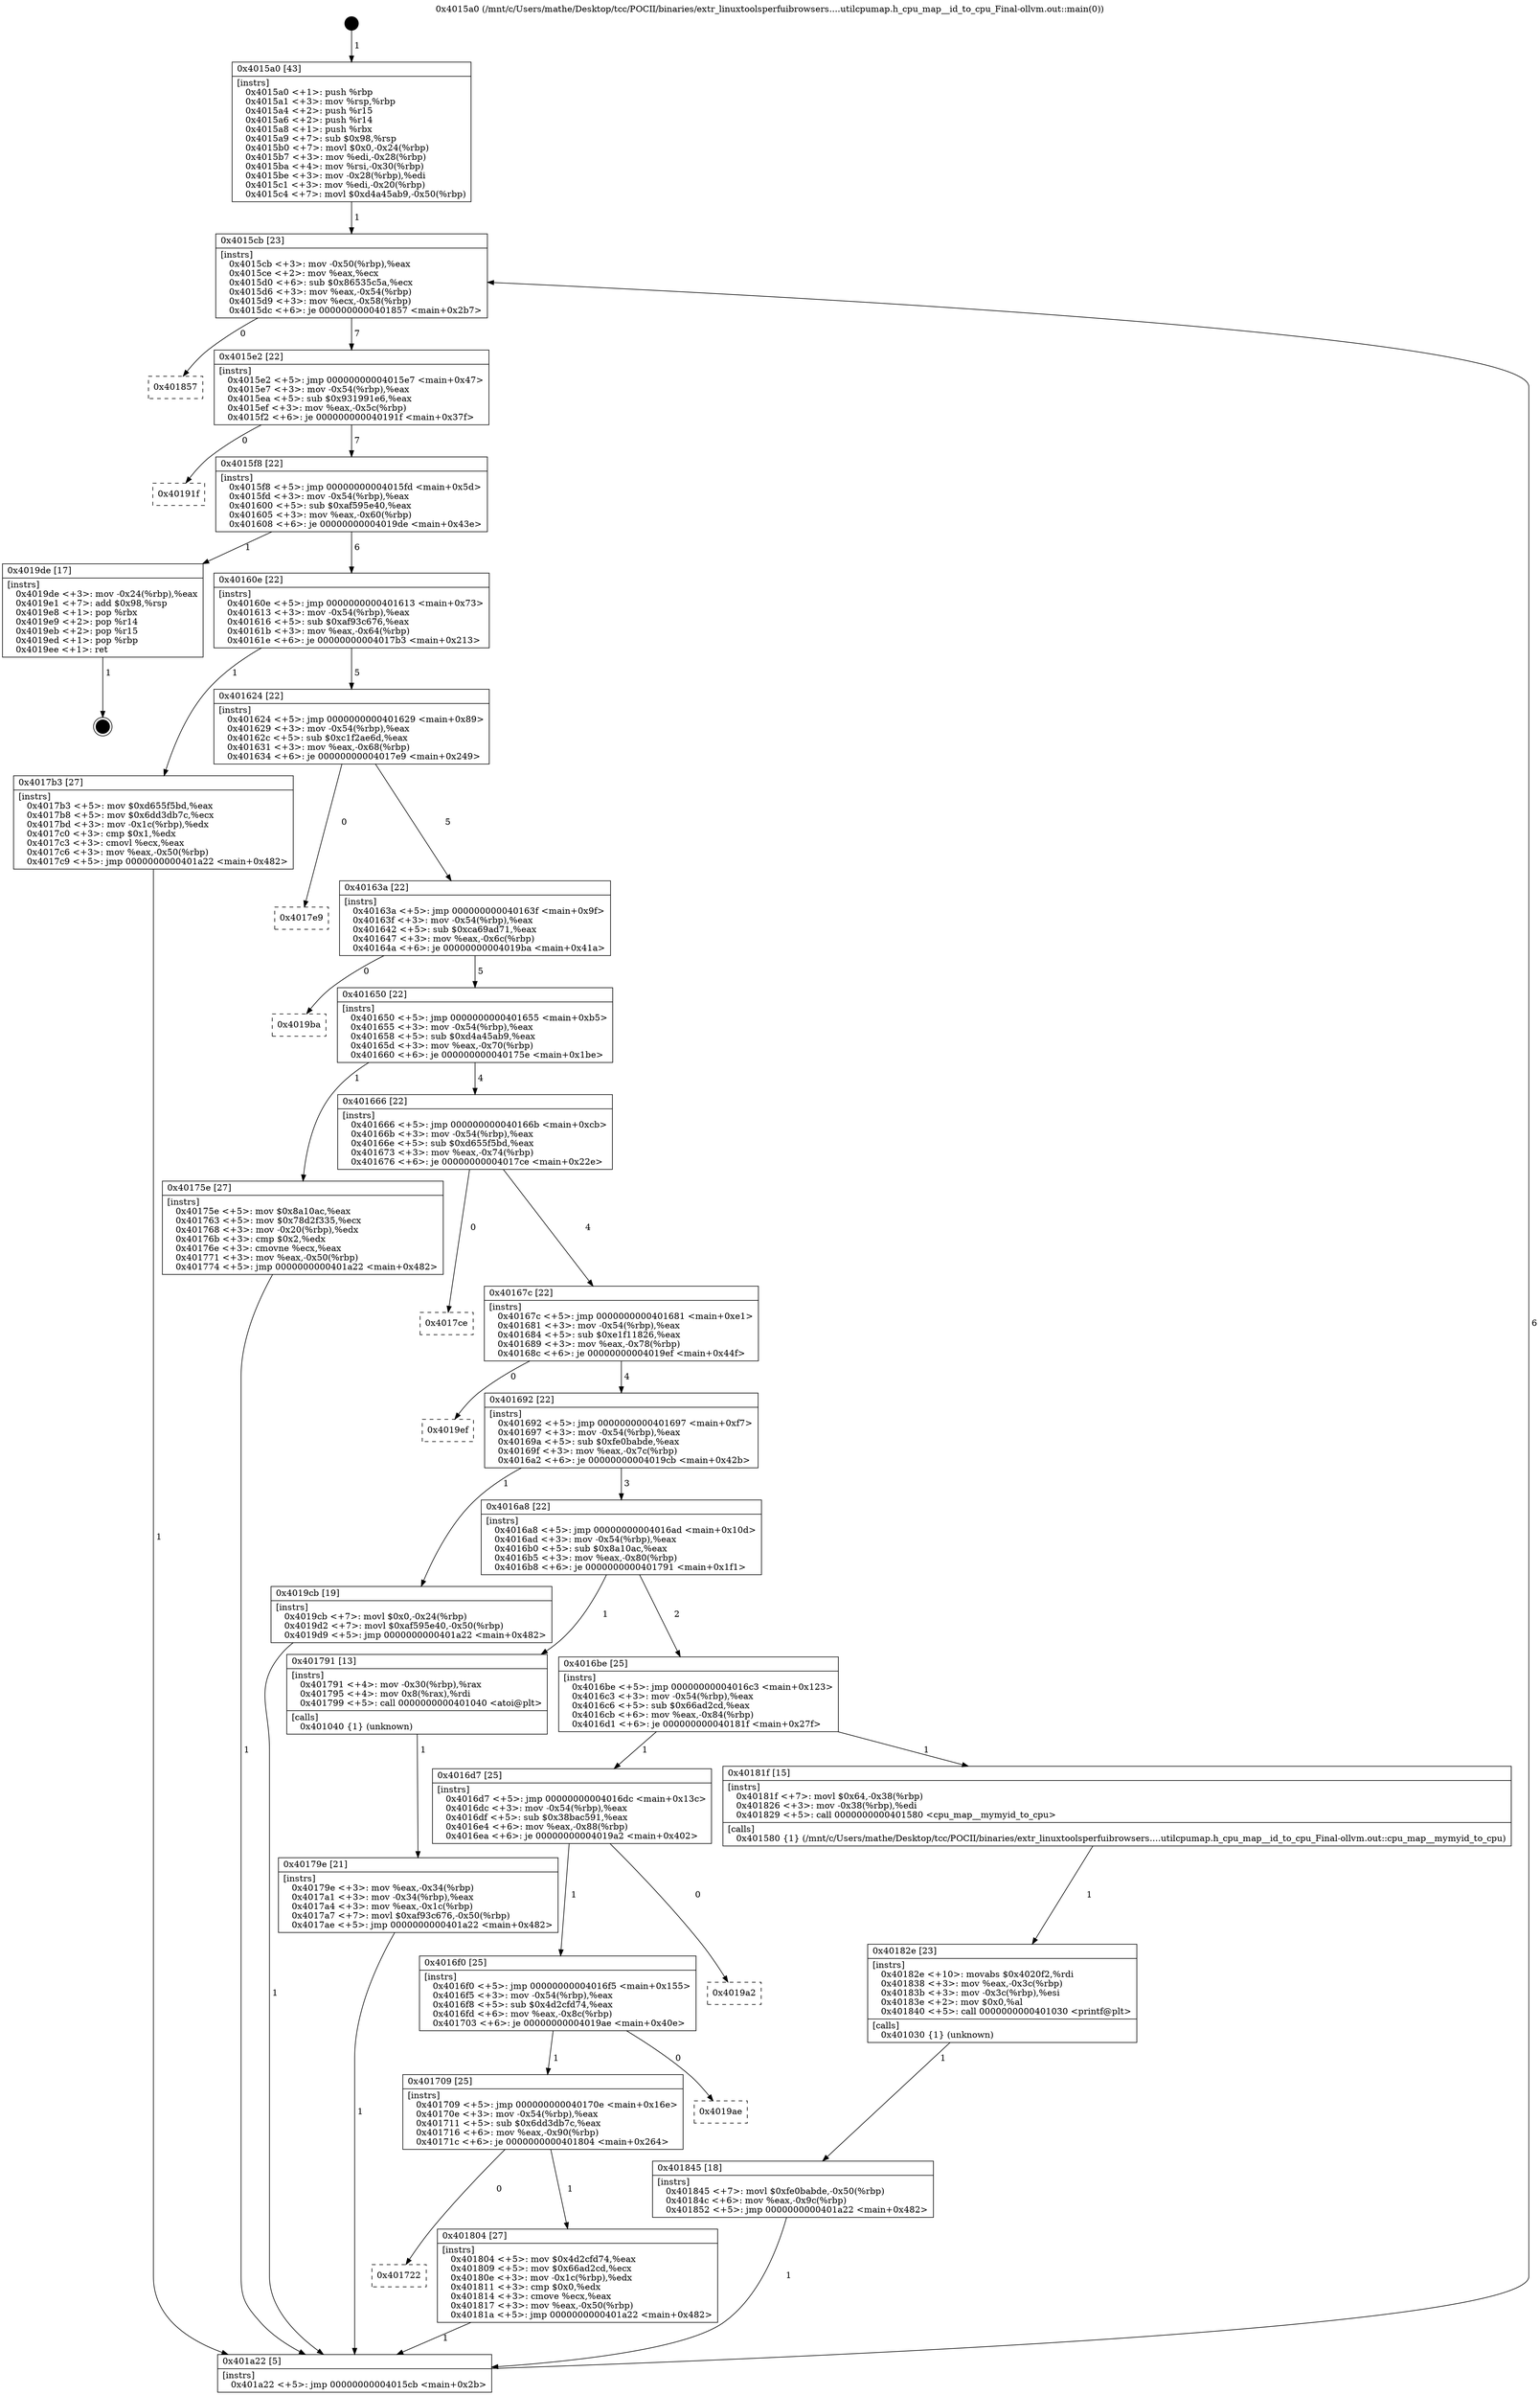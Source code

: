 digraph "0x4015a0" {
  label = "0x4015a0 (/mnt/c/Users/mathe/Desktop/tcc/POCII/binaries/extr_linuxtoolsperfuibrowsers....utilcpumap.h_cpu_map__id_to_cpu_Final-ollvm.out::main(0))"
  labelloc = "t"
  node[shape=record]

  Entry [label="",width=0.3,height=0.3,shape=circle,fillcolor=black,style=filled]
  "0x4015cb" [label="{
     0x4015cb [23]\l
     | [instrs]\l
     &nbsp;&nbsp;0x4015cb \<+3\>: mov -0x50(%rbp),%eax\l
     &nbsp;&nbsp;0x4015ce \<+2\>: mov %eax,%ecx\l
     &nbsp;&nbsp;0x4015d0 \<+6\>: sub $0x86535c5a,%ecx\l
     &nbsp;&nbsp;0x4015d6 \<+3\>: mov %eax,-0x54(%rbp)\l
     &nbsp;&nbsp;0x4015d9 \<+3\>: mov %ecx,-0x58(%rbp)\l
     &nbsp;&nbsp;0x4015dc \<+6\>: je 0000000000401857 \<main+0x2b7\>\l
  }"]
  "0x401857" [label="{
     0x401857\l
  }", style=dashed]
  "0x4015e2" [label="{
     0x4015e2 [22]\l
     | [instrs]\l
     &nbsp;&nbsp;0x4015e2 \<+5\>: jmp 00000000004015e7 \<main+0x47\>\l
     &nbsp;&nbsp;0x4015e7 \<+3\>: mov -0x54(%rbp),%eax\l
     &nbsp;&nbsp;0x4015ea \<+5\>: sub $0x931991e6,%eax\l
     &nbsp;&nbsp;0x4015ef \<+3\>: mov %eax,-0x5c(%rbp)\l
     &nbsp;&nbsp;0x4015f2 \<+6\>: je 000000000040191f \<main+0x37f\>\l
  }"]
  Exit [label="",width=0.3,height=0.3,shape=circle,fillcolor=black,style=filled,peripheries=2]
  "0x40191f" [label="{
     0x40191f\l
  }", style=dashed]
  "0x4015f8" [label="{
     0x4015f8 [22]\l
     | [instrs]\l
     &nbsp;&nbsp;0x4015f8 \<+5\>: jmp 00000000004015fd \<main+0x5d\>\l
     &nbsp;&nbsp;0x4015fd \<+3\>: mov -0x54(%rbp),%eax\l
     &nbsp;&nbsp;0x401600 \<+5\>: sub $0xaf595e40,%eax\l
     &nbsp;&nbsp;0x401605 \<+3\>: mov %eax,-0x60(%rbp)\l
     &nbsp;&nbsp;0x401608 \<+6\>: je 00000000004019de \<main+0x43e\>\l
  }"]
  "0x401845" [label="{
     0x401845 [18]\l
     | [instrs]\l
     &nbsp;&nbsp;0x401845 \<+7\>: movl $0xfe0babde,-0x50(%rbp)\l
     &nbsp;&nbsp;0x40184c \<+6\>: mov %eax,-0x9c(%rbp)\l
     &nbsp;&nbsp;0x401852 \<+5\>: jmp 0000000000401a22 \<main+0x482\>\l
  }"]
  "0x4019de" [label="{
     0x4019de [17]\l
     | [instrs]\l
     &nbsp;&nbsp;0x4019de \<+3\>: mov -0x24(%rbp),%eax\l
     &nbsp;&nbsp;0x4019e1 \<+7\>: add $0x98,%rsp\l
     &nbsp;&nbsp;0x4019e8 \<+1\>: pop %rbx\l
     &nbsp;&nbsp;0x4019e9 \<+2\>: pop %r14\l
     &nbsp;&nbsp;0x4019eb \<+2\>: pop %r15\l
     &nbsp;&nbsp;0x4019ed \<+1\>: pop %rbp\l
     &nbsp;&nbsp;0x4019ee \<+1\>: ret\l
  }"]
  "0x40160e" [label="{
     0x40160e [22]\l
     | [instrs]\l
     &nbsp;&nbsp;0x40160e \<+5\>: jmp 0000000000401613 \<main+0x73\>\l
     &nbsp;&nbsp;0x401613 \<+3\>: mov -0x54(%rbp),%eax\l
     &nbsp;&nbsp;0x401616 \<+5\>: sub $0xaf93c676,%eax\l
     &nbsp;&nbsp;0x40161b \<+3\>: mov %eax,-0x64(%rbp)\l
     &nbsp;&nbsp;0x40161e \<+6\>: je 00000000004017b3 \<main+0x213\>\l
  }"]
  "0x40182e" [label="{
     0x40182e [23]\l
     | [instrs]\l
     &nbsp;&nbsp;0x40182e \<+10\>: movabs $0x4020f2,%rdi\l
     &nbsp;&nbsp;0x401838 \<+3\>: mov %eax,-0x3c(%rbp)\l
     &nbsp;&nbsp;0x40183b \<+3\>: mov -0x3c(%rbp),%esi\l
     &nbsp;&nbsp;0x40183e \<+2\>: mov $0x0,%al\l
     &nbsp;&nbsp;0x401840 \<+5\>: call 0000000000401030 \<printf@plt\>\l
     | [calls]\l
     &nbsp;&nbsp;0x401030 \{1\} (unknown)\l
  }"]
  "0x4017b3" [label="{
     0x4017b3 [27]\l
     | [instrs]\l
     &nbsp;&nbsp;0x4017b3 \<+5\>: mov $0xd655f5bd,%eax\l
     &nbsp;&nbsp;0x4017b8 \<+5\>: mov $0x6dd3db7c,%ecx\l
     &nbsp;&nbsp;0x4017bd \<+3\>: mov -0x1c(%rbp),%edx\l
     &nbsp;&nbsp;0x4017c0 \<+3\>: cmp $0x1,%edx\l
     &nbsp;&nbsp;0x4017c3 \<+3\>: cmovl %ecx,%eax\l
     &nbsp;&nbsp;0x4017c6 \<+3\>: mov %eax,-0x50(%rbp)\l
     &nbsp;&nbsp;0x4017c9 \<+5\>: jmp 0000000000401a22 \<main+0x482\>\l
  }"]
  "0x401624" [label="{
     0x401624 [22]\l
     | [instrs]\l
     &nbsp;&nbsp;0x401624 \<+5\>: jmp 0000000000401629 \<main+0x89\>\l
     &nbsp;&nbsp;0x401629 \<+3\>: mov -0x54(%rbp),%eax\l
     &nbsp;&nbsp;0x40162c \<+5\>: sub $0xc1f2ae6d,%eax\l
     &nbsp;&nbsp;0x401631 \<+3\>: mov %eax,-0x68(%rbp)\l
     &nbsp;&nbsp;0x401634 \<+6\>: je 00000000004017e9 \<main+0x249\>\l
  }"]
  "0x401722" [label="{
     0x401722\l
  }", style=dashed]
  "0x4017e9" [label="{
     0x4017e9\l
  }", style=dashed]
  "0x40163a" [label="{
     0x40163a [22]\l
     | [instrs]\l
     &nbsp;&nbsp;0x40163a \<+5\>: jmp 000000000040163f \<main+0x9f\>\l
     &nbsp;&nbsp;0x40163f \<+3\>: mov -0x54(%rbp),%eax\l
     &nbsp;&nbsp;0x401642 \<+5\>: sub $0xca69ad71,%eax\l
     &nbsp;&nbsp;0x401647 \<+3\>: mov %eax,-0x6c(%rbp)\l
     &nbsp;&nbsp;0x40164a \<+6\>: je 00000000004019ba \<main+0x41a\>\l
  }"]
  "0x401804" [label="{
     0x401804 [27]\l
     | [instrs]\l
     &nbsp;&nbsp;0x401804 \<+5\>: mov $0x4d2cfd74,%eax\l
     &nbsp;&nbsp;0x401809 \<+5\>: mov $0x66ad2cd,%ecx\l
     &nbsp;&nbsp;0x40180e \<+3\>: mov -0x1c(%rbp),%edx\l
     &nbsp;&nbsp;0x401811 \<+3\>: cmp $0x0,%edx\l
     &nbsp;&nbsp;0x401814 \<+3\>: cmove %ecx,%eax\l
     &nbsp;&nbsp;0x401817 \<+3\>: mov %eax,-0x50(%rbp)\l
     &nbsp;&nbsp;0x40181a \<+5\>: jmp 0000000000401a22 \<main+0x482\>\l
  }"]
  "0x4019ba" [label="{
     0x4019ba\l
  }", style=dashed]
  "0x401650" [label="{
     0x401650 [22]\l
     | [instrs]\l
     &nbsp;&nbsp;0x401650 \<+5\>: jmp 0000000000401655 \<main+0xb5\>\l
     &nbsp;&nbsp;0x401655 \<+3\>: mov -0x54(%rbp),%eax\l
     &nbsp;&nbsp;0x401658 \<+5\>: sub $0xd4a45ab9,%eax\l
     &nbsp;&nbsp;0x40165d \<+3\>: mov %eax,-0x70(%rbp)\l
     &nbsp;&nbsp;0x401660 \<+6\>: je 000000000040175e \<main+0x1be\>\l
  }"]
  "0x401709" [label="{
     0x401709 [25]\l
     | [instrs]\l
     &nbsp;&nbsp;0x401709 \<+5\>: jmp 000000000040170e \<main+0x16e\>\l
     &nbsp;&nbsp;0x40170e \<+3\>: mov -0x54(%rbp),%eax\l
     &nbsp;&nbsp;0x401711 \<+5\>: sub $0x6dd3db7c,%eax\l
     &nbsp;&nbsp;0x401716 \<+6\>: mov %eax,-0x90(%rbp)\l
     &nbsp;&nbsp;0x40171c \<+6\>: je 0000000000401804 \<main+0x264\>\l
  }"]
  "0x40175e" [label="{
     0x40175e [27]\l
     | [instrs]\l
     &nbsp;&nbsp;0x40175e \<+5\>: mov $0x8a10ac,%eax\l
     &nbsp;&nbsp;0x401763 \<+5\>: mov $0x78d2f335,%ecx\l
     &nbsp;&nbsp;0x401768 \<+3\>: mov -0x20(%rbp),%edx\l
     &nbsp;&nbsp;0x40176b \<+3\>: cmp $0x2,%edx\l
     &nbsp;&nbsp;0x40176e \<+3\>: cmovne %ecx,%eax\l
     &nbsp;&nbsp;0x401771 \<+3\>: mov %eax,-0x50(%rbp)\l
     &nbsp;&nbsp;0x401774 \<+5\>: jmp 0000000000401a22 \<main+0x482\>\l
  }"]
  "0x401666" [label="{
     0x401666 [22]\l
     | [instrs]\l
     &nbsp;&nbsp;0x401666 \<+5\>: jmp 000000000040166b \<main+0xcb\>\l
     &nbsp;&nbsp;0x40166b \<+3\>: mov -0x54(%rbp),%eax\l
     &nbsp;&nbsp;0x40166e \<+5\>: sub $0xd655f5bd,%eax\l
     &nbsp;&nbsp;0x401673 \<+3\>: mov %eax,-0x74(%rbp)\l
     &nbsp;&nbsp;0x401676 \<+6\>: je 00000000004017ce \<main+0x22e\>\l
  }"]
  "0x401a22" [label="{
     0x401a22 [5]\l
     | [instrs]\l
     &nbsp;&nbsp;0x401a22 \<+5\>: jmp 00000000004015cb \<main+0x2b\>\l
  }"]
  "0x4015a0" [label="{
     0x4015a0 [43]\l
     | [instrs]\l
     &nbsp;&nbsp;0x4015a0 \<+1\>: push %rbp\l
     &nbsp;&nbsp;0x4015a1 \<+3\>: mov %rsp,%rbp\l
     &nbsp;&nbsp;0x4015a4 \<+2\>: push %r15\l
     &nbsp;&nbsp;0x4015a6 \<+2\>: push %r14\l
     &nbsp;&nbsp;0x4015a8 \<+1\>: push %rbx\l
     &nbsp;&nbsp;0x4015a9 \<+7\>: sub $0x98,%rsp\l
     &nbsp;&nbsp;0x4015b0 \<+7\>: movl $0x0,-0x24(%rbp)\l
     &nbsp;&nbsp;0x4015b7 \<+3\>: mov %edi,-0x28(%rbp)\l
     &nbsp;&nbsp;0x4015ba \<+4\>: mov %rsi,-0x30(%rbp)\l
     &nbsp;&nbsp;0x4015be \<+3\>: mov -0x28(%rbp),%edi\l
     &nbsp;&nbsp;0x4015c1 \<+3\>: mov %edi,-0x20(%rbp)\l
     &nbsp;&nbsp;0x4015c4 \<+7\>: movl $0xd4a45ab9,-0x50(%rbp)\l
  }"]
  "0x4019ae" [label="{
     0x4019ae\l
  }", style=dashed]
  "0x4017ce" [label="{
     0x4017ce\l
  }", style=dashed]
  "0x40167c" [label="{
     0x40167c [22]\l
     | [instrs]\l
     &nbsp;&nbsp;0x40167c \<+5\>: jmp 0000000000401681 \<main+0xe1\>\l
     &nbsp;&nbsp;0x401681 \<+3\>: mov -0x54(%rbp),%eax\l
     &nbsp;&nbsp;0x401684 \<+5\>: sub $0xe1f11826,%eax\l
     &nbsp;&nbsp;0x401689 \<+3\>: mov %eax,-0x78(%rbp)\l
     &nbsp;&nbsp;0x40168c \<+6\>: je 00000000004019ef \<main+0x44f\>\l
  }"]
  "0x4016f0" [label="{
     0x4016f0 [25]\l
     | [instrs]\l
     &nbsp;&nbsp;0x4016f0 \<+5\>: jmp 00000000004016f5 \<main+0x155\>\l
     &nbsp;&nbsp;0x4016f5 \<+3\>: mov -0x54(%rbp),%eax\l
     &nbsp;&nbsp;0x4016f8 \<+5\>: sub $0x4d2cfd74,%eax\l
     &nbsp;&nbsp;0x4016fd \<+6\>: mov %eax,-0x8c(%rbp)\l
     &nbsp;&nbsp;0x401703 \<+6\>: je 00000000004019ae \<main+0x40e\>\l
  }"]
  "0x4019ef" [label="{
     0x4019ef\l
  }", style=dashed]
  "0x401692" [label="{
     0x401692 [22]\l
     | [instrs]\l
     &nbsp;&nbsp;0x401692 \<+5\>: jmp 0000000000401697 \<main+0xf7\>\l
     &nbsp;&nbsp;0x401697 \<+3\>: mov -0x54(%rbp),%eax\l
     &nbsp;&nbsp;0x40169a \<+5\>: sub $0xfe0babde,%eax\l
     &nbsp;&nbsp;0x40169f \<+3\>: mov %eax,-0x7c(%rbp)\l
     &nbsp;&nbsp;0x4016a2 \<+6\>: je 00000000004019cb \<main+0x42b\>\l
  }"]
  "0x4019a2" [label="{
     0x4019a2\l
  }", style=dashed]
  "0x4019cb" [label="{
     0x4019cb [19]\l
     | [instrs]\l
     &nbsp;&nbsp;0x4019cb \<+7\>: movl $0x0,-0x24(%rbp)\l
     &nbsp;&nbsp;0x4019d2 \<+7\>: movl $0xaf595e40,-0x50(%rbp)\l
     &nbsp;&nbsp;0x4019d9 \<+5\>: jmp 0000000000401a22 \<main+0x482\>\l
  }"]
  "0x4016a8" [label="{
     0x4016a8 [22]\l
     | [instrs]\l
     &nbsp;&nbsp;0x4016a8 \<+5\>: jmp 00000000004016ad \<main+0x10d\>\l
     &nbsp;&nbsp;0x4016ad \<+3\>: mov -0x54(%rbp),%eax\l
     &nbsp;&nbsp;0x4016b0 \<+5\>: sub $0x8a10ac,%eax\l
     &nbsp;&nbsp;0x4016b5 \<+3\>: mov %eax,-0x80(%rbp)\l
     &nbsp;&nbsp;0x4016b8 \<+6\>: je 0000000000401791 \<main+0x1f1\>\l
  }"]
  "0x4016d7" [label="{
     0x4016d7 [25]\l
     | [instrs]\l
     &nbsp;&nbsp;0x4016d7 \<+5\>: jmp 00000000004016dc \<main+0x13c\>\l
     &nbsp;&nbsp;0x4016dc \<+3\>: mov -0x54(%rbp),%eax\l
     &nbsp;&nbsp;0x4016df \<+5\>: sub $0x38bac591,%eax\l
     &nbsp;&nbsp;0x4016e4 \<+6\>: mov %eax,-0x88(%rbp)\l
     &nbsp;&nbsp;0x4016ea \<+6\>: je 00000000004019a2 \<main+0x402\>\l
  }"]
  "0x401791" [label="{
     0x401791 [13]\l
     | [instrs]\l
     &nbsp;&nbsp;0x401791 \<+4\>: mov -0x30(%rbp),%rax\l
     &nbsp;&nbsp;0x401795 \<+4\>: mov 0x8(%rax),%rdi\l
     &nbsp;&nbsp;0x401799 \<+5\>: call 0000000000401040 \<atoi@plt\>\l
     | [calls]\l
     &nbsp;&nbsp;0x401040 \{1\} (unknown)\l
  }"]
  "0x4016be" [label="{
     0x4016be [25]\l
     | [instrs]\l
     &nbsp;&nbsp;0x4016be \<+5\>: jmp 00000000004016c3 \<main+0x123\>\l
     &nbsp;&nbsp;0x4016c3 \<+3\>: mov -0x54(%rbp),%eax\l
     &nbsp;&nbsp;0x4016c6 \<+5\>: sub $0x66ad2cd,%eax\l
     &nbsp;&nbsp;0x4016cb \<+6\>: mov %eax,-0x84(%rbp)\l
     &nbsp;&nbsp;0x4016d1 \<+6\>: je 000000000040181f \<main+0x27f\>\l
  }"]
  "0x40179e" [label="{
     0x40179e [21]\l
     | [instrs]\l
     &nbsp;&nbsp;0x40179e \<+3\>: mov %eax,-0x34(%rbp)\l
     &nbsp;&nbsp;0x4017a1 \<+3\>: mov -0x34(%rbp),%eax\l
     &nbsp;&nbsp;0x4017a4 \<+3\>: mov %eax,-0x1c(%rbp)\l
     &nbsp;&nbsp;0x4017a7 \<+7\>: movl $0xaf93c676,-0x50(%rbp)\l
     &nbsp;&nbsp;0x4017ae \<+5\>: jmp 0000000000401a22 \<main+0x482\>\l
  }"]
  "0x40181f" [label="{
     0x40181f [15]\l
     | [instrs]\l
     &nbsp;&nbsp;0x40181f \<+7\>: movl $0x64,-0x38(%rbp)\l
     &nbsp;&nbsp;0x401826 \<+3\>: mov -0x38(%rbp),%edi\l
     &nbsp;&nbsp;0x401829 \<+5\>: call 0000000000401580 \<cpu_map__mymyid_to_cpu\>\l
     | [calls]\l
     &nbsp;&nbsp;0x401580 \{1\} (/mnt/c/Users/mathe/Desktop/tcc/POCII/binaries/extr_linuxtoolsperfuibrowsers....utilcpumap.h_cpu_map__id_to_cpu_Final-ollvm.out::cpu_map__mymyid_to_cpu)\l
  }"]
  Entry -> "0x4015a0" [label=" 1"]
  "0x4015cb" -> "0x401857" [label=" 0"]
  "0x4015cb" -> "0x4015e2" [label=" 7"]
  "0x4019de" -> Exit [label=" 1"]
  "0x4015e2" -> "0x40191f" [label=" 0"]
  "0x4015e2" -> "0x4015f8" [label=" 7"]
  "0x4019cb" -> "0x401a22" [label=" 1"]
  "0x4015f8" -> "0x4019de" [label=" 1"]
  "0x4015f8" -> "0x40160e" [label=" 6"]
  "0x401845" -> "0x401a22" [label=" 1"]
  "0x40160e" -> "0x4017b3" [label=" 1"]
  "0x40160e" -> "0x401624" [label=" 5"]
  "0x40182e" -> "0x401845" [label=" 1"]
  "0x401624" -> "0x4017e9" [label=" 0"]
  "0x401624" -> "0x40163a" [label=" 5"]
  "0x40181f" -> "0x40182e" [label=" 1"]
  "0x40163a" -> "0x4019ba" [label=" 0"]
  "0x40163a" -> "0x401650" [label=" 5"]
  "0x401804" -> "0x401a22" [label=" 1"]
  "0x401650" -> "0x40175e" [label=" 1"]
  "0x401650" -> "0x401666" [label=" 4"]
  "0x40175e" -> "0x401a22" [label=" 1"]
  "0x4015a0" -> "0x4015cb" [label=" 1"]
  "0x401a22" -> "0x4015cb" [label=" 6"]
  "0x401709" -> "0x401804" [label=" 1"]
  "0x401666" -> "0x4017ce" [label=" 0"]
  "0x401666" -> "0x40167c" [label=" 4"]
  "0x401709" -> "0x401722" [label=" 0"]
  "0x40167c" -> "0x4019ef" [label=" 0"]
  "0x40167c" -> "0x401692" [label=" 4"]
  "0x4016f0" -> "0x4019ae" [label=" 0"]
  "0x401692" -> "0x4019cb" [label=" 1"]
  "0x401692" -> "0x4016a8" [label=" 3"]
  "0x4016f0" -> "0x401709" [label=" 1"]
  "0x4016a8" -> "0x401791" [label=" 1"]
  "0x4016a8" -> "0x4016be" [label=" 2"]
  "0x401791" -> "0x40179e" [label=" 1"]
  "0x40179e" -> "0x401a22" [label=" 1"]
  "0x4017b3" -> "0x401a22" [label=" 1"]
  "0x4016d7" -> "0x4019a2" [label=" 0"]
  "0x4016be" -> "0x40181f" [label=" 1"]
  "0x4016be" -> "0x4016d7" [label=" 1"]
  "0x4016d7" -> "0x4016f0" [label=" 1"]
}
